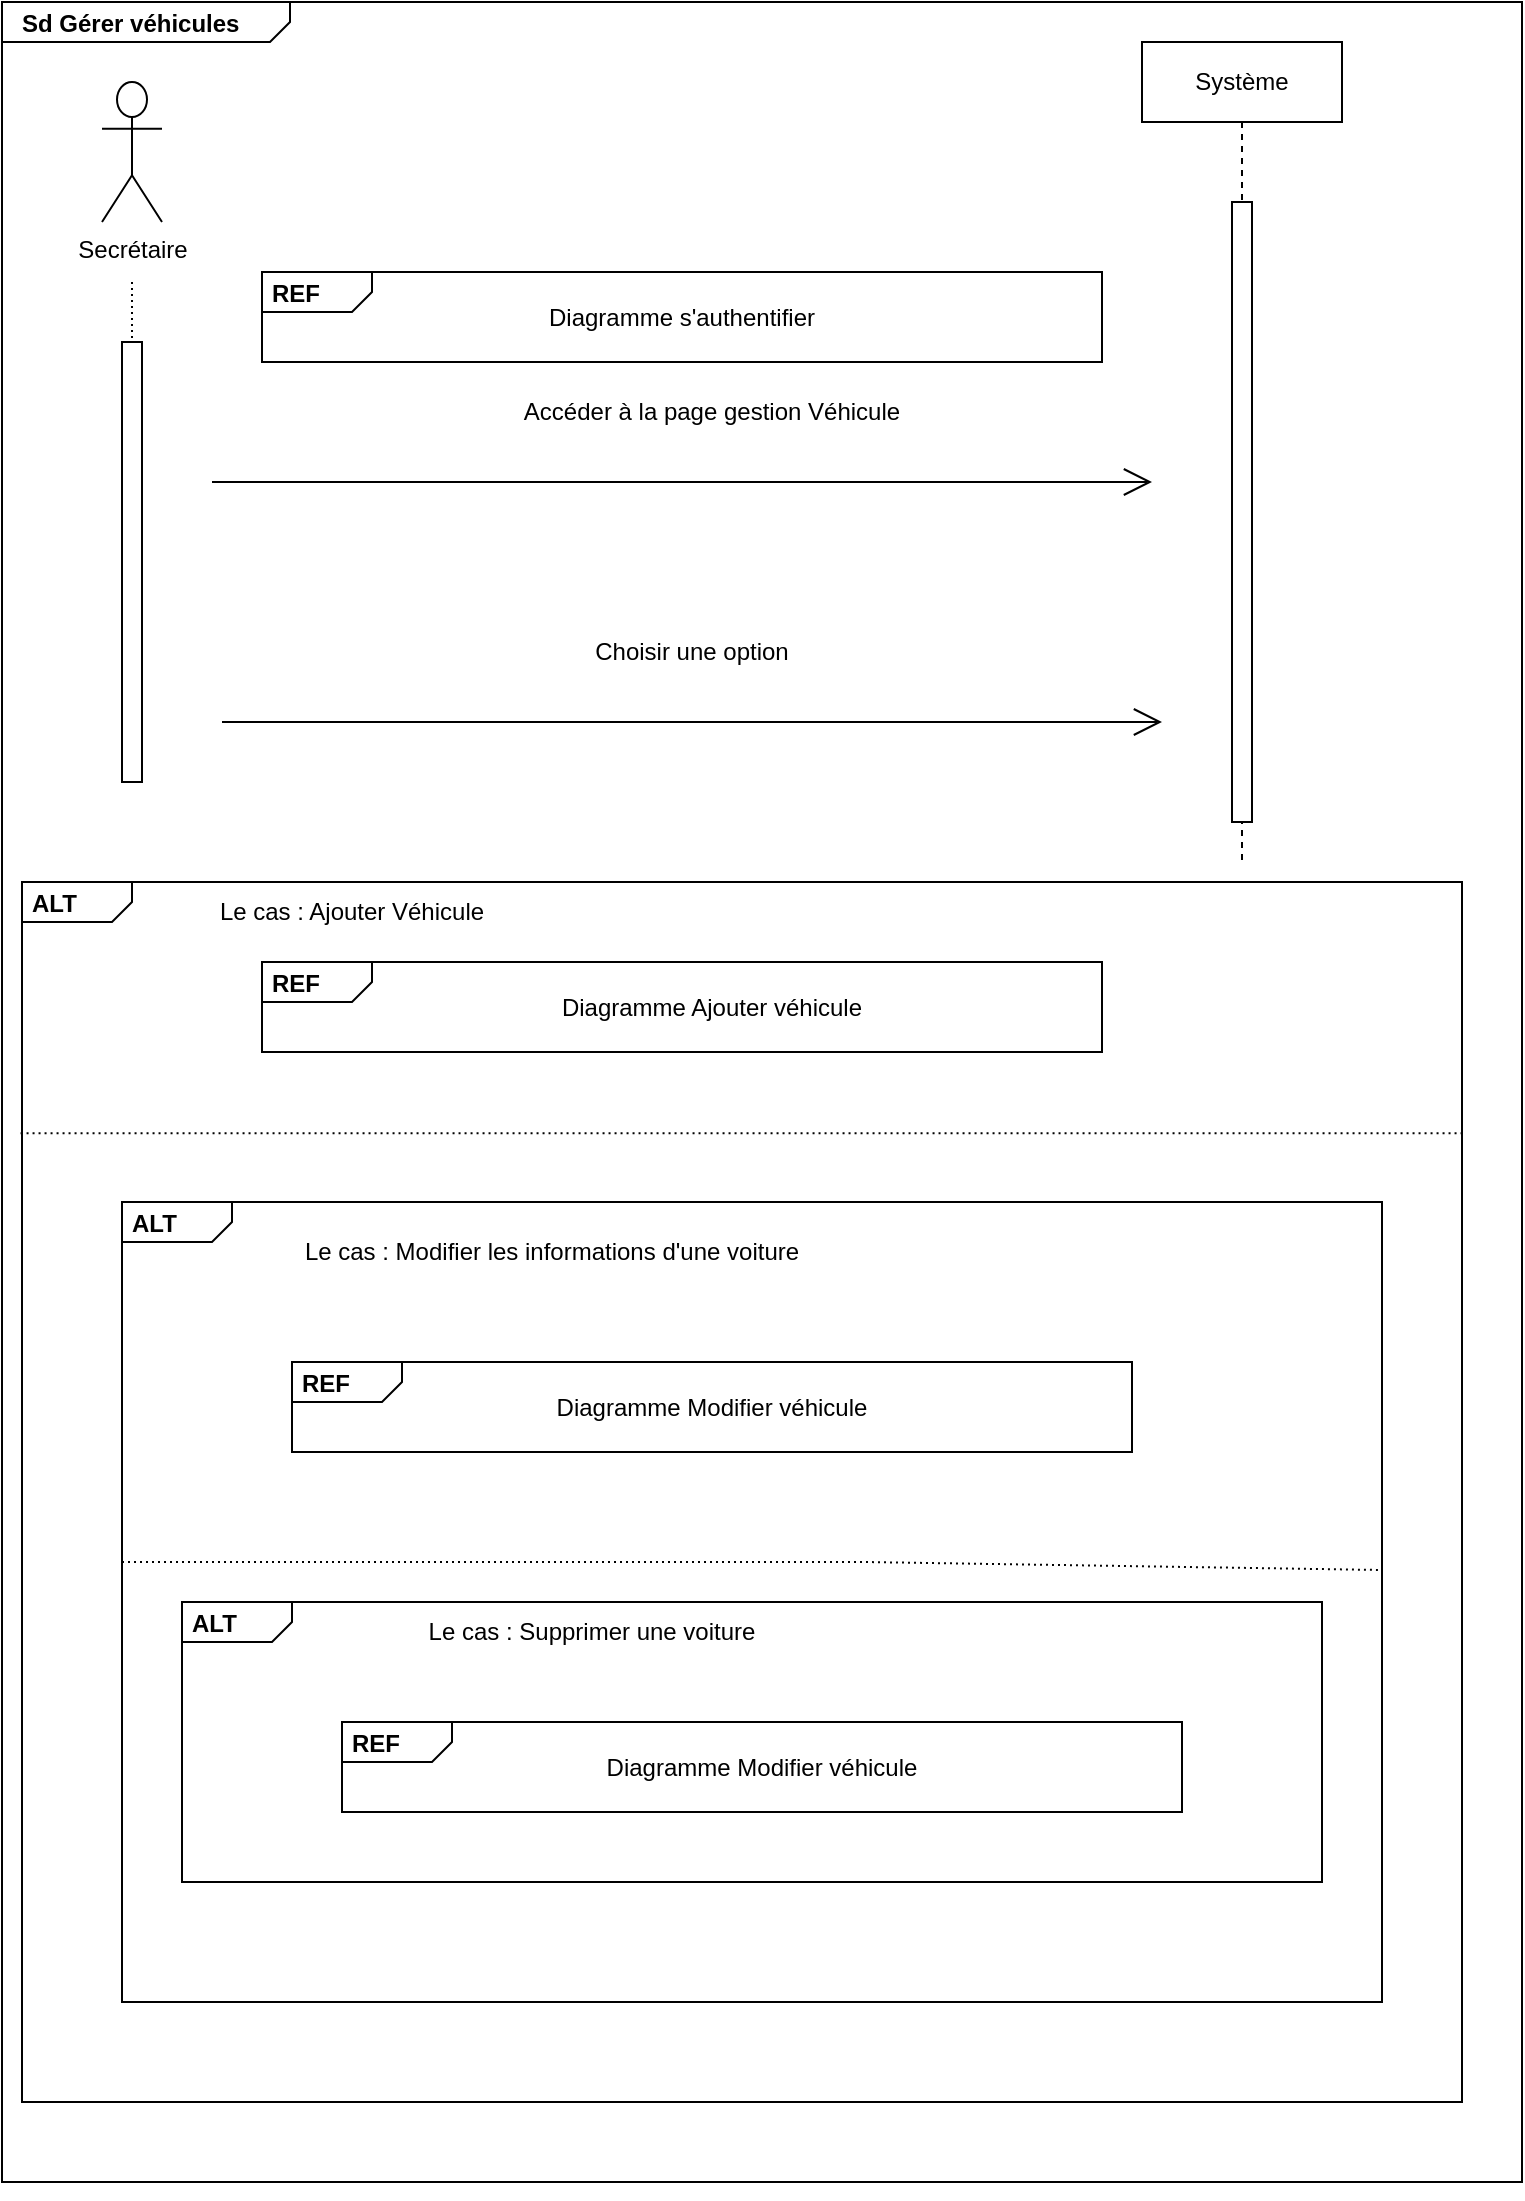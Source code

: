 <mxfile version="21.0.4" type="device"><diagram name="Page-1" id="2YBvvXClWsGukQMizWep"><mxGraphModel dx="1431" dy="1432" grid="1" gridSize="10" guides="1" tooltips="1" connect="1" arrows="1" fold="1" page="1" pageScale="1" pageWidth="850" pageHeight="1100" math="0" shadow="0"><root><mxCell id="0"/><mxCell id="1" parent="0"/><mxCell id="JJxVMYK1_M4ANEbQjyfr-21" value="&lt;p style=&quot;margin:0px;margin-top:4px;margin-left:10px;text-align:left;&quot;&gt;&lt;b&gt;Sd Gérer véhicules&lt;/b&gt;&lt;/p&gt;" style="html=1;shape=mxgraph.sysml.package;labelX=144.67;html=1;overflow=fill;strokeWidth=1;recursiveResize=0;" parent="1" vertex="1"><mxGeometry x="-850" y="-20" width="760" height="1090" as="geometry"/></mxCell><mxCell id="JJxVMYK1_M4ANEbQjyfr-1" value="Secrétaire&lt;br&gt;" style="shape=umlActor;verticalLabelPosition=bottom;verticalAlign=top;html=1;outlineConnect=0;" parent="JJxVMYK1_M4ANEbQjyfr-21" vertex="1"><mxGeometry x="50" y="40" width="30" height="70" as="geometry"/></mxCell><mxCell id="aM9ryv3xv72pqoxQDRHE-5" value="Système&lt;br&gt;" style="shape=umlLifeline;perimeter=lifelinePerimeter;whiteSpace=wrap;html=1;container=0;dropTarget=0;collapsible=0;recursiveResize=0;outlineConnect=0;portConstraint=eastwest;newEdgeStyle={&quot;edgeStyle&quot;:&quot;elbowEdgeStyle&quot;,&quot;elbow&quot;:&quot;vertical&quot;,&quot;curved&quot;:0,&quot;rounded&quot;:0};" parent="JJxVMYK1_M4ANEbQjyfr-21" vertex="1"><mxGeometry x="570" y="20" width="100" height="410" as="geometry"/></mxCell><mxCell id="aM9ryv3xv72pqoxQDRHE-6" value="" style="html=1;points=[];perimeter=orthogonalPerimeter;outlineConnect=0;targetShapes=umlLifeline;portConstraint=eastwest;newEdgeStyle={&quot;edgeStyle&quot;:&quot;elbowEdgeStyle&quot;,&quot;elbow&quot;:&quot;vertical&quot;,&quot;curved&quot;:0,&quot;rounded&quot;:0};" parent="aM9ryv3xv72pqoxQDRHE-5" vertex="1"><mxGeometry x="45" y="80" width="10" height="310" as="geometry"/></mxCell><mxCell id="blW8z2-uSETgaS1ceUKB-14" value="" style="html=1;points=[];perimeter=orthogonalPerimeter;outlineConnect=0;targetShapes=umlLifeline;portConstraint=eastwest;newEdgeStyle={&quot;edgeStyle&quot;:&quot;elbowEdgeStyle&quot;,&quot;elbow&quot;:&quot;vertical&quot;,&quot;curved&quot;:0,&quot;rounded&quot;:0};" parent="JJxVMYK1_M4ANEbQjyfr-21" vertex="1"><mxGeometry x="60" y="170" width="10" height="220" as="geometry"/></mxCell><mxCell id="blW8z2-uSETgaS1ceUKB-12" value="" style="endArrow=none;html=1;rounded=0;dashed=1;dashPattern=1 2;" parent="JJxVMYK1_M4ANEbQjyfr-21" target="blW8z2-uSETgaS1ceUKB-14" edge="1"><mxGeometry relative="1" as="geometry"><mxPoint x="65" y="140" as="sourcePoint"/><mxPoint x="80" y="760" as="targetPoint"/></mxGeometry></mxCell><mxCell id="blW8z2-uSETgaS1ceUKB-13" value="" style="resizable=0;html=1;align=right;verticalAlign=bottom;" parent="blW8z2-uSETgaS1ceUKB-12" connectable="0" vertex="1"><mxGeometry x="1" relative="1" as="geometry"/></mxCell><mxCell id="blW8z2-uSETgaS1ceUKB-15" value="&lt;p style=&quot;margin:0px;margin-top:4px;margin-left:5px;text-align:left;&quot;&gt;&lt;b&gt;REF&lt;/b&gt;&lt;/p&gt;" style="html=1;shape=mxgraph.sysml.package;overflow=fill;labelX=55.23;align=left;spacingLeft=5;verticalAlign=top;spacingTop=-3;" parent="JJxVMYK1_M4ANEbQjyfr-21" vertex="1"><mxGeometry x="130" y="135" width="420" height="45" as="geometry"/></mxCell><mxCell id="blW8z2-uSETgaS1ceUKB-16" value="Diagramme s'authentifier" style="text;html=1;strokeColor=none;fillColor=none;align=center;verticalAlign=middle;whiteSpace=wrap;rounded=0;" parent="JJxVMYK1_M4ANEbQjyfr-21" vertex="1"><mxGeometry x="240" y="142.5" width="200" height="30" as="geometry"/></mxCell><mxCell id="blW8z2-uSETgaS1ceUKB-49" value="" style="endArrow=open;endFill=1;endSize=12;html=1;rounded=0;" parent="JJxVMYK1_M4ANEbQjyfr-21" edge="1"><mxGeometry width="160" relative="1" as="geometry"><mxPoint x="105" y="240" as="sourcePoint"/><mxPoint x="575" y="240" as="targetPoint"/><Array as="points"><mxPoint x="265" y="240"/><mxPoint x="315" y="240"/><mxPoint x="375" y="240"/></Array></mxGeometry></mxCell><mxCell id="blW8z2-uSETgaS1ceUKB-50" value="Accéder à la page gestion Véhicule" style="text;html=1;strokeColor=none;fillColor=none;align=center;verticalAlign=middle;whiteSpace=wrap;rounded=0;" parent="JJxVMYK1_M4ANEbQjyfr-21" vertex="1"><mxGeometry x="250" y="190" width="210" height="30" as="geometry"/></mxCell><mxCell id="blW8z2-uSETgaS1ceUKB-56" value="&lt;p style=&quot;margin:0px;margin-top:4px;margin-left:5px;text-align:left;&quot;&gt;&lt;b&gt;ALT&lt;/b&gt;&lt;/p&gt;" style="html=1;shape=mxgraph.sysml.package;overflow=fill;labelX=55.23;align=left;spacingLeft=5;verticalAlign=top;spacingTop=-3;" parent="JJxVMYK1_M4ANEbQjyfr-21" vertex="1"><mxGeometry x="10" y="440" width="720" height="610" as="geometry"/></mxCell><mxCell id="blW8z2-uSETgaS1ceUKB-57" value="Le cas : Ajouter Véhicule" style="text;html=1;strokeColor=none;fillColor=none;align=center;verticalAlign=middle;whiteSpace=wrap;rounded=0;" parent="JJxVMYK1_M4ANEbQjyfr-21" vertex="1"><mxGeometry x="70" y="440" width="210" height="30" as="geometry"/></mxCell><mxCell id="blW8z2-uSETgaS1ceUKB-58" value="" style="endArrow=open;endFill=1;endSize=12;html=1;rounded=0;" parent="JJxVMYK1_M4ANEbQjyfr-21" edge="1"><mxGeometry width="160" relative="1" as="geometry"><mxPoint x="110" y="360" as="sourcePoint"/><mxPoint x="580" y="360" as="targetPoint"/><Array as="points"><mxPoint x="270" y="360"/><mxPoint x="380" y="360"/></Array></mxGeometry></mxCell><mxCell id="blW8z2-uSETgaS1ceUKB-59" value="Choisir une option" style="text;html=1;strokeColor=none;fillColor=none;align=center;verticalAlign=middle;whiteSpace=wrap;rounded=0;" parent="JJxVMYK1_M4ANEbQjyfr-21" vertex="1"><mxGeometry x="240" y="310" width="210" height="30" as="geometry"/></mxCell><mxCell id="blW8z2-uSETgaS1ceUKB-64" value="" style="endArrow=none;html=1;rounded=0;dashed=1;dashPattern=1 2;exitX=-0.001;exitY=0.206;exitDx=0;exitDy=0;exitPerimeter=0;entryX=1.001;entryY=0.206;entryDx=0;entryDy=0;entryPerimeter=0;" parent="JJxVMYK1_M4ANEbQjyfr-21" source="blW8z2-uSETgaS1ceUKB-56" target="blW8z2-uSETgaS1ceUKB-56" edge="1"><mxGeometry relative="1" as="geometry"><mxPoint x="110" y="558" as="sourcePoint"/><mxPoint x="570" y="558" as="targetPoint"/><Array as="points"/></mxGeometry></mxCell><mxCell id="blW8z2-uSETgaS1ceUKB-65" value="" style="resizable=0;html=1;align=right;verticalAlign=bottom;" parent="blW8z2-uSETgaS1ceUKB-64" connectable="0" vertex="1"><mxGeometry x="1" relative="1" as="geometry"/></mxCell><mxCell id="TxvZMwwkPNW5cJcF__H_-12" value="&lt;p style=&quot;margin:0px;margin-top:4px;margin-left:5px;text-align:left;&quot;&gt;&lt;b&gt;REF&lt;/b&gt;&lt;/p&gt;" style="html=1;shape=mxgraph.sysml.package;overflow=fill;labelX=55.23;align=left;spacingLeft=5;verticalAlign=top;spacingTop=-3;" parent="JJxVMYK1_M4ANEbQjyfr-21" vertex="1"><mxGeometry x="130" y="480" width="420" height="45" as="geometry"/></mxCell><mxCell id="TxvZMwwkPNW5cJcF__H_-13" value="Diagramme Ajouter véhicule" style="text;html=1;strokeColor=none;fillColor=none;align=center;verticalAlign=middle;whiteSpace=wrap;rounded=0;" parent="JJxVMYK1_M4ANEbQjyfr-21" vertex="1"><mxGeometry x="250" y="487.5" width="210" height="30" as="geometry"/></mxCell><mxCell id="TxvZMwwkPNW5cJcF__H_-16" value="&lt;p style=&quot;margin:0px;margin-top:4px;margin-left:5px;text-align:left;&quot;&gt;&lt;b&gt;ALT&lt;/b&gt;&lt;/p&gt;" style="html=1;shape=mxgraph.sysml.package;overflow=fill;labelX=55.23;align=left;spacingLeft=5;verticalAlign=top;spacingTop=-3;" parent="JJxVMYK1_M4ANEbQjyfr-21" vertex="1"><mxGeometry x="60" y="600" width="630" height="400" as="geometry"/></mxCell><mxCell id="TxvZMwwkPNW5cJcF__H_-17" value="Le cas : Modifier les informations d'une voiture" style="text;html=1;strokeColor=none;fillColor=none;align=center;verticalAlign=middle;whiteSpace=wrap;rounded=0;" parent="JJxVMYK1_M4ANEbQjyfr-21" vertex="1"><mxGeometry x="130" y="610" width="290" height="30" as="geometry"/></mxCell><mxCell id="TxvZMwwkPNW5cJcF__H_-18" value="&lt;p style=&quot;margin:0px;margin-top:4px;margin-left:5px;text-align:left;&quot;&gt;&lt;b&gt;REF&lt;/b&gt;&lt;/p&gt;" style="html=1;shape=mxgraph.sysml.package;overflow=fill;labelX=55.23;align=left;spacingLeft=5;verticalAlign=top;spacingTop=-3;" parent="JJxVMYK1_M4ANEbQjyfr-21" vertex="1"><mxGeometry x="145" y="680" width="420" height="45" as="geometry"/></mxCell><mxCell id="TxvZMwwkPNW5cJcF__H_-19" value="Diagramme Modifier véhicule" style="text;html=1;strokeColor=none;fillColor=none;align=center;verticalAlign=middle;whiteSpace=wrap;rounded=0;" parent="JJxVMYK1_M4ANEbQjyfr-21" vertex="1"><mxGeometry x="250" y="687.5" width="210" height="30" as="geometry"/></mxCell><mxCell id="TxvZMwwkPNW5cJcF__H_-20" value="" style="endArrow=none;html=1;rounded=0;dashed=1;dashPattern=1 2;" parent="JJxVMYK1_M4ANEbQjyfr-21" edge="1"><mxGeometry relative="1" as="geometry"><mxPoint x="60" y="780" as="sourcePoint"/><mxPoint x="690" y="784" as="targetPoint"/><Array as="points"><mxPoint x="431" y="780"/></Array></mxGeometry></mxCell><mxCell id="TxvZMwwkPNW5cJcF__H_-21" value="" style="resizable=0;html=1;align=right;verticalAlign=bottom;" parent="TxvZMwwkPNW5cJcF__H_-20" connectable="0" vertex="1"><mxGeometry x="1" relative="1" as="geometry"/></mxCell><mxCell id="TxvZMwwkPNW5cJcF__H_-22" value="&lt;p style=&quot;margin:0px;margin-top:4px;margin-left:5px;text-align:left;&quot;&gt;&lt;b&gt;ALT&lt;/b&gt;&lt;/p&gt;" style="html=1;shape=mxgraph.sysml.package;overflow=fill;labelX=55.23;align=left;spacingLeft=5;verticalAlign=top;spacingTop=-3;" parent="JJxVMYK1_M4ANEbQjyfr-21" vertex="1"><mxGeometry x="90" y="800" width="570" height="140" as="geometry"/></mxCell><mxCell id="TxvZMwwkPNW5cJcF__H_-23" value="Le cas : Supprimer une voiture" style="text;html=1;strokeColor=none;fillColor=none;align=center;verticalAlign=middle;whiteSpace=wrap;rounded=0;" parent="JJxVMYK1_M4ANEbQjyfr-21" vertex="1"><mxGeometry x="150" y="800" width="290" height="30" as="geometry"/></mxCell><mxCell id="TxvZMwwkPNW5cJcF__H_-24" value="&lt;p style=&quot;margin:0px;margin-top:4px;margin-left:5px;text-align:left;&quot;&gt;&lt;b&gt;REF&lt;/b&gt;&lt;/p&gt;" style="html=1;shape=mxgraph.sysml.package;overflow=fill;labelX=55.23;align=left;spacingLeft=5;verticalAlign=top;spacingTop=-3;" parent="JJxVMYK1_M4ANEbQjyfr-21" vertex="1"><mxGeometry x="170" y="860" width="420" height="45" as="geometry"/></mxCell><mxCell id="TxvZMwwkPNW5cJcF__H_-25" value="Diagramme Modifier véhicule" style="text;html=1;strokeColor=none;fillColor=none;align=center;verticalAlign=middle;whiteSpace=wrap;rounded=0;" parent="JJxVMYK1_M4ANEbQjyfr-21" vertex="1"><mxGeometry x="275" y="867.5" width="210" height="30" as="geometry"/></mxCell><mxCell id="blW8z2-uSETgaS1ceUKB-48" style="edgeStyle=orthogonalEdgeStyle;rounded=0;orthogonalLoop=1;jettySize=auto;html=1;exitX=0.5;exitY=1;exitDx=0;exitDy=0;exitPerimeter=0;" parent="1" source="JJxVMYK1_M4ANEbQjyfr-21" target="JJxVMYK1_M4ANEbQjyfr-21" edge="1"><mxGeometry relative="1" as="geometry"/></mxCell></root></mxGraphModel></diagram></mxfile>
